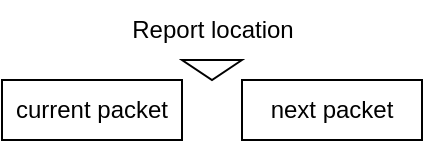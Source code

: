 <mxfile version="17.2.4" type="device"><diagram id="FMVGFgYFo2Bzf_JLRBGh" name="Page-1"><mxGraphModel dx="288" dy="184" grid="1" gridSize="10" guides="1" tooltips="1" connect="1" arrows="1" fold="1" page="1" pageScale="1" pageWidth="850" pageHeight="1100" math="0" shadow="0"><root><mxCell id="0"/><mxCell id="1" parent="0"/><mxCell id="H9bHEyQdcXpzy2uAFQYk-1" value="current packet" style="rounded=0;whiteSpace=wrap;html=1;" parent="1" vertex="1"><mxGeometry x="360" y="310" width="90" height="30" as="geometry"/></mxCell><mxCell id="H9bHEyQdcXpzy2uAFQYk-8" value="" style="triangle;whiteSpace=wrap;html=1;rotation=90;" parent="1" vertex="1"><mxGeometry x="460" y="290" width="10" height="30" as="geometry"/></mxCell><mxCell id="H9bHEyQdcXpzy2uAFQYk-9" value="Report location" style="text;html=1;strokeColor=none;fillColor=none;align=center;verticalAlign=middle;whiteSpace=wrap;rounded=0;" parent="1" vertex="1"><mxGeometry x="412.5" y="270" width="105" height="30" as="geometry"/></mxCell><mxCell id="15y4oMUB8MmRjCHdB9O--1" value="next packet" style="rounded=0;whiteSpace=wrap;html=1;" vertex="1" parent="1"><mxGeometry x="480" y="310" width="90" height="30" as="geometry"/></mxCell></root></mxGraphModel></diagram></mxfile>